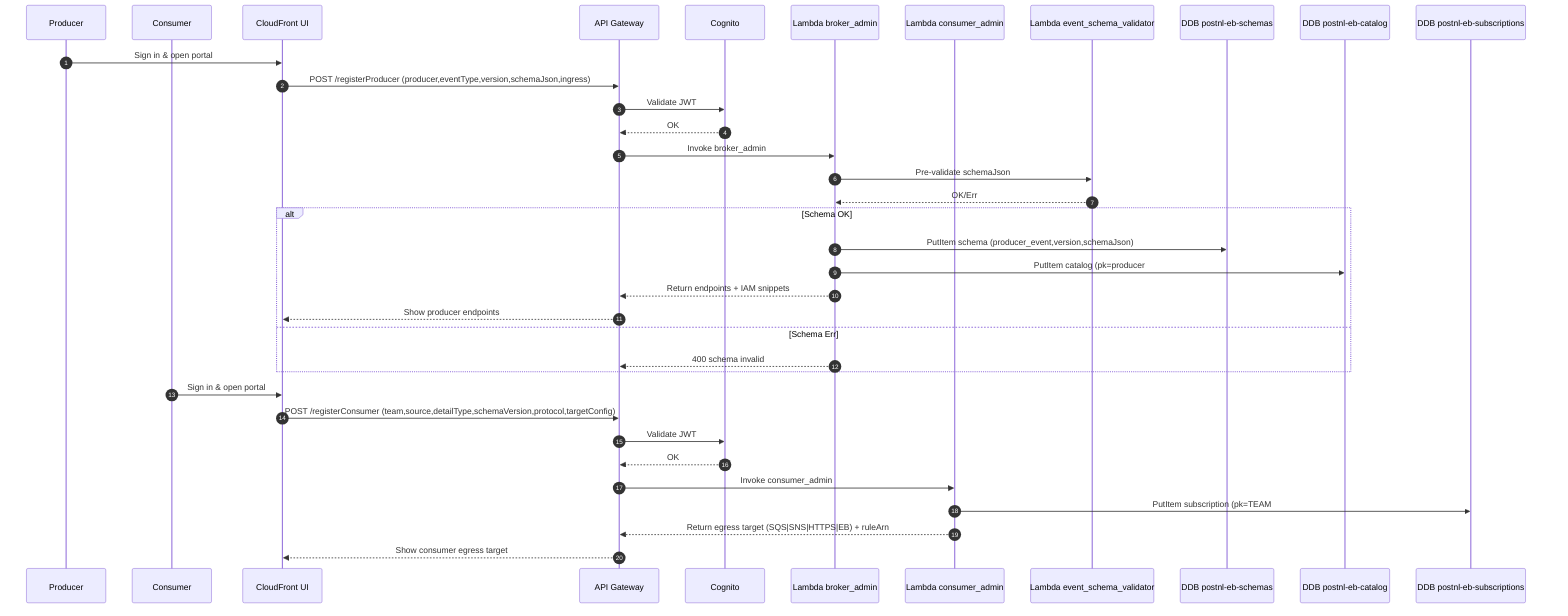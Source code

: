 sequenceDiagram
  autonumber

  %% Actors & services
  participant Prod as Producer
  participant Cons as Consumer
  participant CF as CloudFront UI
  participant GW as API Gateway
  participant Auth as Cognito
  participant BA as Lambda broker_admin
  participant CA as Lambda consumer_admin
  participant ESV as Lambda event_schema_validator
  participant Schemas as DDB postnl-eb-schemas
  participant Catalog as DDB postnl-eb-catalog
  participant Subs as DDB postnl-eb-subscriptions

  %% Producer registration
  Prod->>CF: Sign in & open portal
  CF->>GW: POST /registerProducer (producer,eventType,version,schemaJson,ingress)
  GW->>Auth: Validate JWT
  Auth-->>GW: OK
  GW->>BA: Invoke broker_admin
  BA->>ESV: Pre-validate schemaJson
  ESV-->>BA: OK/Err
  alt Schema OK
    BA->>Schemas: PutItem schema (producer_event,version,schemaJson)
    BA->>Catalog: PutItem catalog (pk=producer#, sk=event#)
    BA-->>GW: Return endpoints + IAM snippets
    GW-->>CF: Show producer endpoints
  else Schema Err
    BA-->>GW: 400 schema invalid
  end

  %% Consumer registration
  Cons->>CF: Sign in & open portal
  CF->>GW: POST /registerConsumer (team,source,detailType,schemaVersion,protocol,targetConfig)
  GW->>Auth: Validate JWT
  Auth-->>GW: OK
  GW->>CA: Invoke consumer_admin
  CA->>Subs: PutItem subscription (pk=TEAM#, sk=SRC#...#V#...)
  CA-->>GW: Return egress target (SQS|SNS|HTTPS|EB) + ruleArn
  GW-->>CF: Show consumer egress target